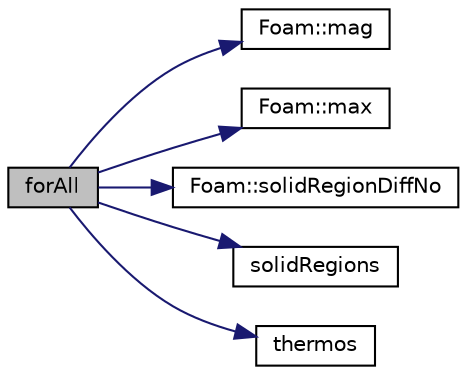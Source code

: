 digraph "forAll"
{
  bgcolor="transparent";
  edge [fontname="Helvetica",fontsize="10",labelfontname="Helvetica",labelfontsize="10"];
  node [fontname="Helvetica",fontsize="10",shape=record];
  rankdir="LR";
  Node1 [label="forAll",height=0.2,width=0.4,color="black", fillcolor="grey75", style="filled", fontcolor="black"];
  Node1 -> Node2 [color="midnightblue",fontsize="10",style="solid",fontname="Helvetica"];
  Node2 [label="Foam::mag",height=0.2,width=0.4,color="black",URL="$a10974.html#a929da2a3fdcf3dacbbe0487d3a330dae"];
  Node1 -> Node3 [color="midnightblue",fontsize="10",style="solid",fontname="Helvetica"];
  Node3 [label="Foam::max",height=0.2,width=0.4,color="black",URL="$a10974.html#ac993e906cf2774ae77e666bc24e81733"];
  Node1 -> Node4 [color="midnightblue",fontsize="10",style="solid",fontname="Helvetica"];
  Node4 [label="Foam::solidRegionDiffNo",height=0.2,width=0.4,color="black",URL="$a10974.html#a9d309c8024bf6f72ea3936177c1273b3"];
  Node1 -> Node5 [color="midnightblue",fontsize="10",style="solid",fontname="Helvetica"];
  Node5 [label="solidRegions",height=0.2,width=0.4,color="black",URL="$a03310.html#a29b90a4a37ed7eee2a08edd797e3b03e"];
  Node1 -> Node6 [color="midnightblue",fontsize="10",style="solid",fontname="Helvetica"];
  Node6 [label="thermos",height=0.2,width=0.4,color="black",URL="$a03309.html#a0095b9509603fe487629edeaaaa3022f"];
}
